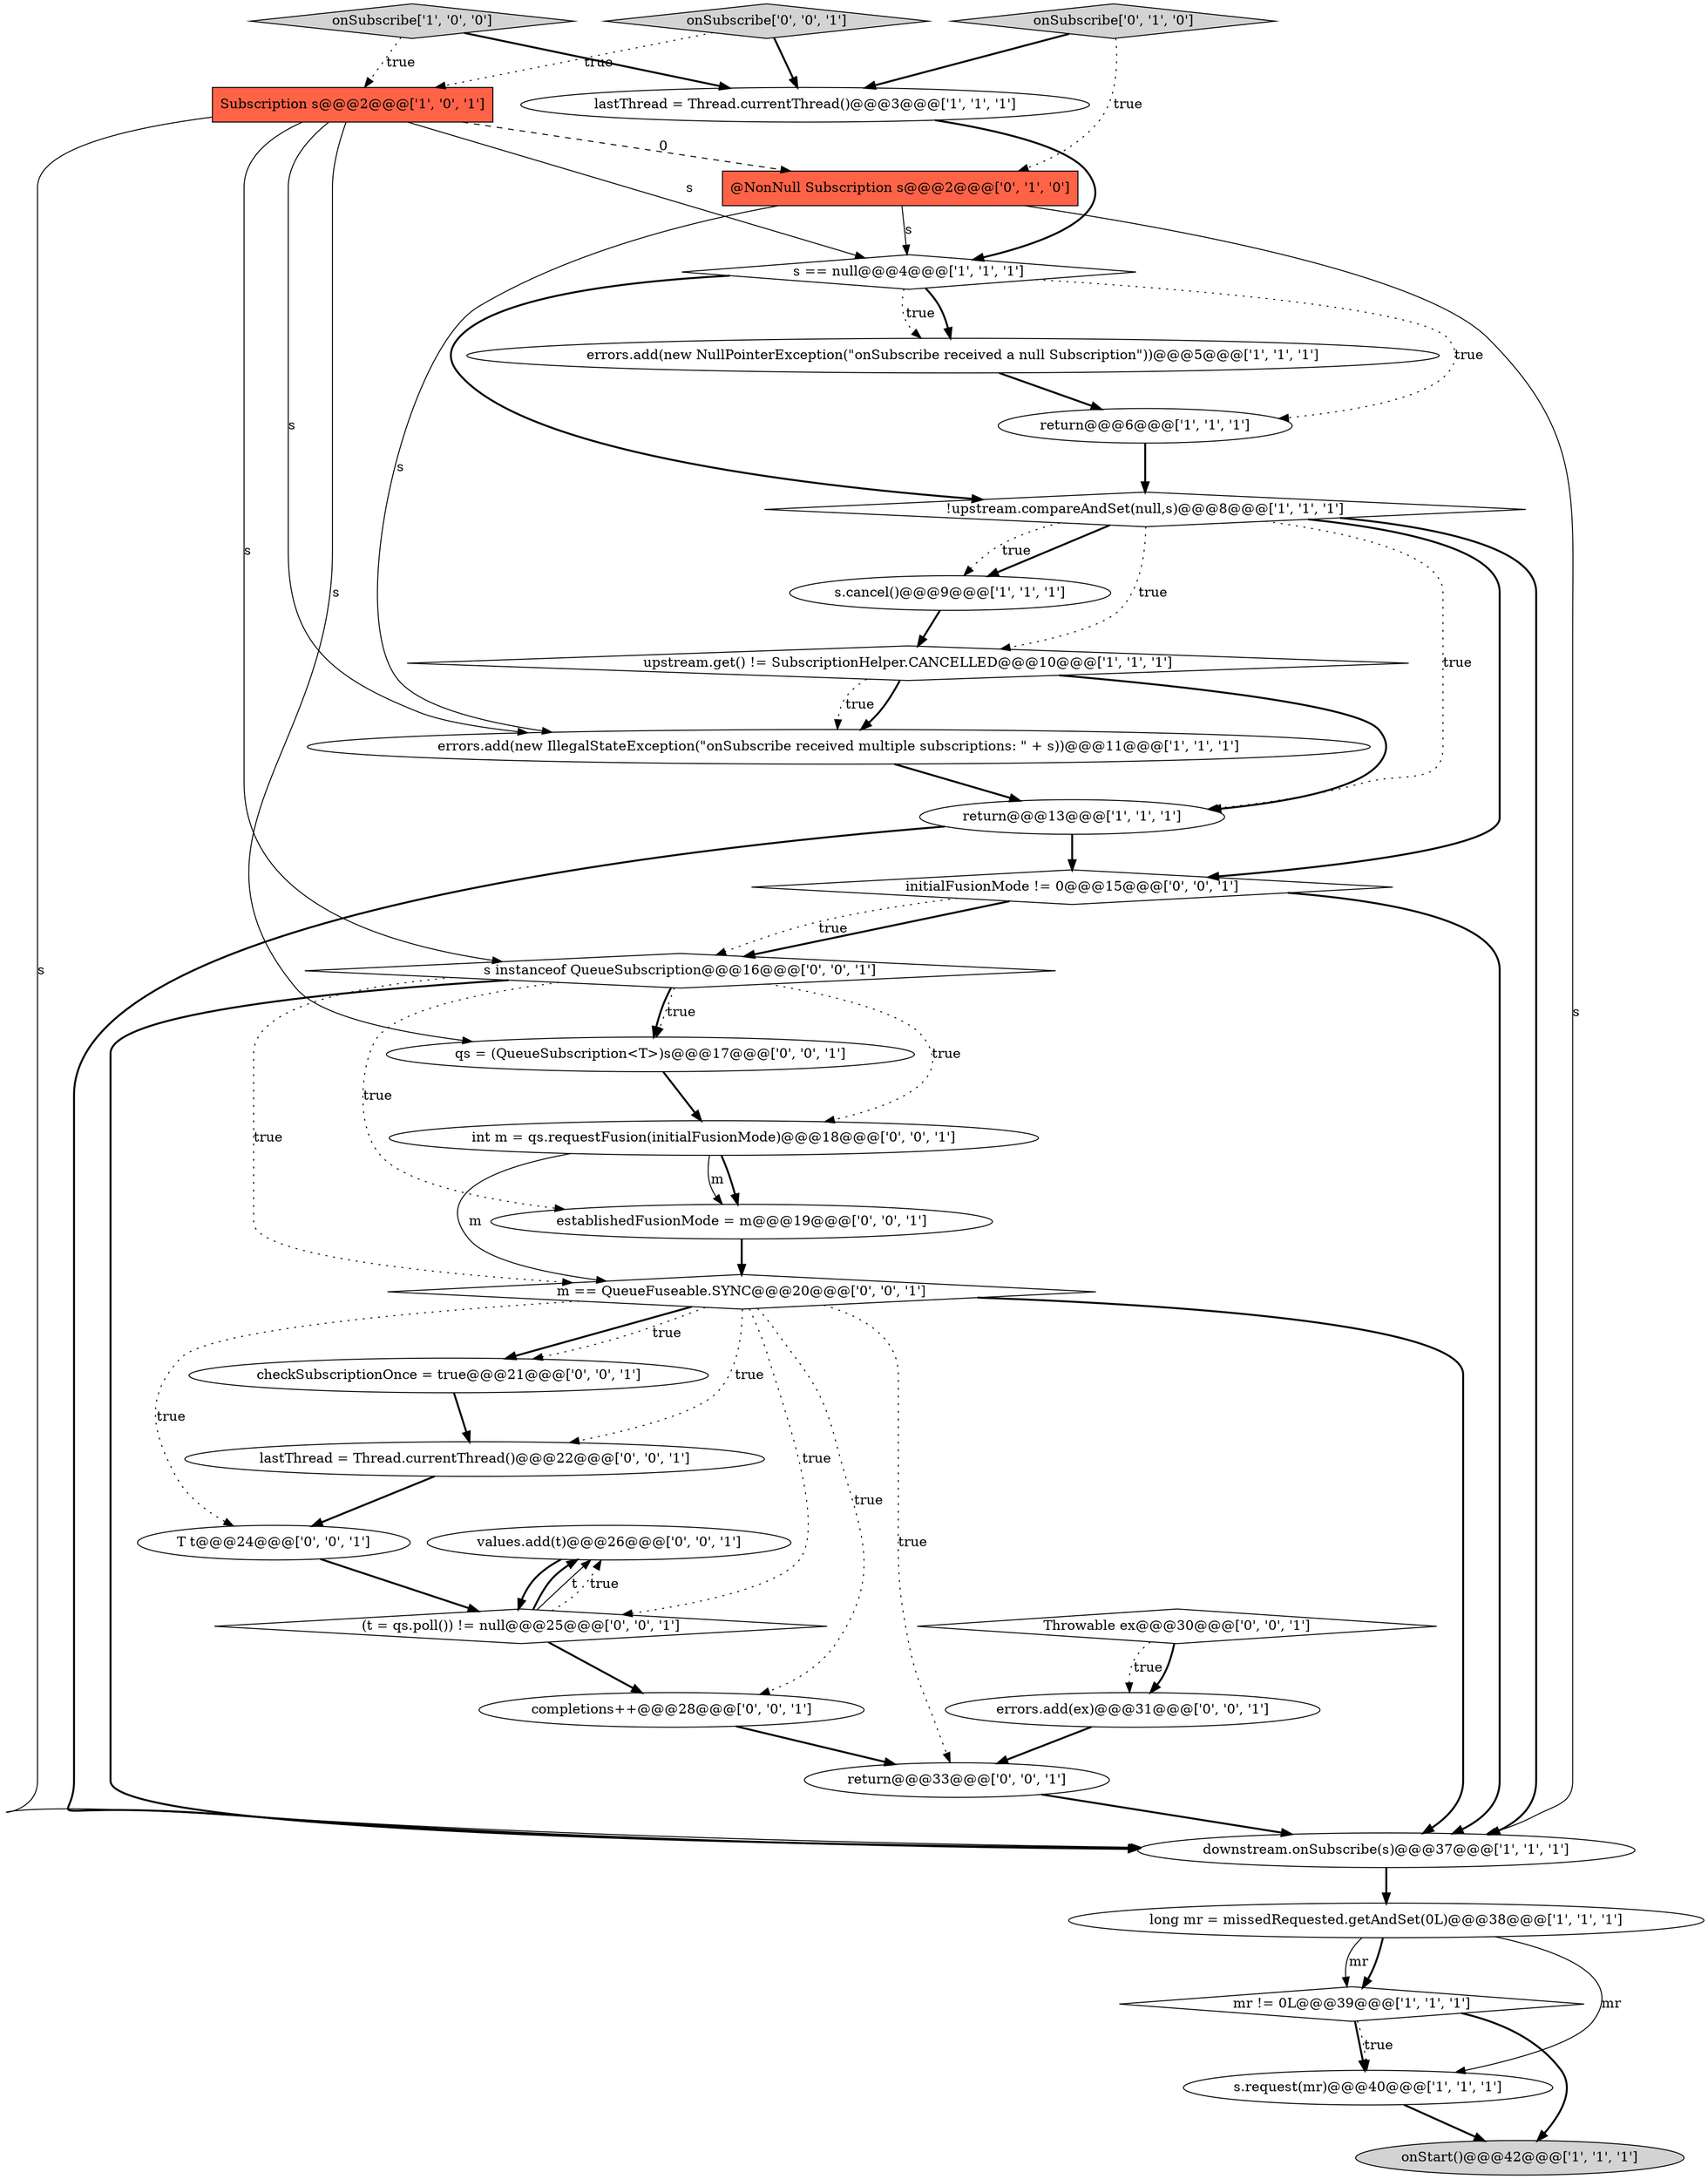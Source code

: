 digraph {
32 [style = filled, label = "values.add(t)@@@26@@@['0', '0', '1']", fillcolor = white, shape = ellipse image = "AAA0AAABBB3BBB"];
33 [style = filled, label = "return@@@33@@@['0', '0', '1']", fillcolor = white, shape = ellipse image = "AAA0AAABBB3BBB"];
4 [style = filled, label = "Subscription s@@@2@@@['1', '0', '1']", fillcolor = tomato, shape = box image = "AAA0AAABBB1BBB"];
0 [style = filled, label = "s.cancel()@@@9@@@['1', '1', '1']", fillcolor = white, shape = ellipse image = "AAA0AAABBB1BBB"];
13 [style = filled, label = "lastThread = Thread.currentThread()@@@3@@@['1', '1', '1']", fillcolor = white, shape = ellipse image = "AAA0AAABBB1BBB"];
6 [style = filled, label = "return@@@13@@@['1', '1', '1']", fillcolor = white, shape = ellipse image = "AAA0AAABBB1BBB"];
16 [style = filled, label = "@NonNull Subscription s@@@2@@@['0', '1', '0']", fillcolor = tomato, shape = box image = "AAA1AAABBB2BBB"];
27 [style = filled, label = "Throwable ex@@@30@@@['0', '0', '1']", fillcolor = white, shape = diamond image = "AAA0AAABBB3BBB"];
9 [style = filled, label = "s == null@@@4@@@['1', '1', '1']", fillcolor = white, shape = diamond image = "AAA0AAABBB1BBB"];
31 [style = filled, label = "errors.add(ex)@@@31@@@['0', '0', '1']", fillcolor = white, shape = ellipse image = "AAA0AAABBB3BBB"];
18 [style = filled, label = "initialFusionMode != 0@@@15@@@['0', '0', '1']", fillcolor = white, shape = diamond image = "AAA0AAABBB3BBB"];
11 [style = filled, label = "errors.add(new IllegalStateException(\"onSubscribe received multiple subscriptions: \" + s))@@@11@@@['1', '1', '1']", fillcolor = white, shape = ellipse image = "AAA0AAABBB1BBB"];
10 [style = filled, label = "upstream.get() != SubscriptionHelper.CANCELLED@@@10@@@['1', '1', '1']", fillcolor = white, shape = diamond image = "AAA0AAABBB1BBB"];
19 [style = filled, label = "lastThread = Thread.currentThread()@@@22@@@['0', '0', '1']", fillcolor = white, shape = ellipse image = "AAA0AAABBB3BBB"];
25 [style = filled, label = "s instanceof QueueSubscription@@@16@@@['0', '0', '1']", fillcolor = white, shape = diamond image = "AAA0AAABBB3BBB"];
2 [style = filled, label = "onStart()@@@42@@@['1', '1', '1']", fillcolor = lightgray, shape = ellipse image = "AAA0AAABBB1BBB"];
20 [style = filled, label = "T t@@@24@@@['0', '0', '1']", fillcolor = white, shape = ellipse image = "AAA0AAABBB3BBB"];
5 [style = filled, label = "return@@@6@@@['1', '1', '1']", fillcolor = white, shape = ellipse image = "AAA0AAABBB1BBB"];
28 [style = filled, label = "onSubscribe['0', '0', '1']", fillcolor = lightgray, shape = diamond image = "AAA0AAABBB3BBB"];
29 [style = filled, label = "qs = (QueueSubscription<T>)s@@@17@@@['0', '0', '1']", fillcolor = white, shape = ellipse image = "AAA0AAABBB3BBB"];
12 [style = filled, label = "!upstream.compareAndSet(null,s)@@@8@@@['1', '1', '1']", fillcolor = white, shape = diamond image = "AAA0AAABBB1BBB"];
14 [style = filled, label = "mr != 0L@@@39@@@['1', '1', '1']", fillcolor = white, shape = diamond image = "AAA0AAABBB1BBB"];
7 [style = filled, label = "downstream.onSubscribe(s)@@@37@@@['1', '1', '1']", fillcolor = white, shape = ellipse image = "AAA0AAABBB1BBB"];
22 [style = filled, label = "m == QueueFuseable.SYNC@@@20@@@['0', '0', '1']", fillcolor = white, shape = diamond image = "AAA0AAABBB3BBB"];
3 [style = filled, label = "errors.add(new NullPointerException(\"onSubscribe received a null Subscription\"))@@@5@@@['1', '1', '1']", fillcolor = white, shape = ellipse image = "AAA0AAABBB1BBB"];
15 [style = filled, label = "onSubscribe['1', '0', '0']", fillcolor = lightgray, shape = diamond image = "AAA0AAABBB1BBB"];
8 [style = filled, label = "s.request(mr)@@@40@@@['1', '1', '1']", fillcolor = white, shape = ellipse image = "AAA0AAABBB1BBB"];
17 [style = filled, label = "onSubscribe['0', '1', '0']", fillcolor = lightgray, shape = diamond image = "AAA0AAABBB2BBB"];
30 [style = filled, label = "completions++@@@28@@@['0', '0', '1']", fillcolor = white, shape = ellipse image = "AAA0AAABBB3BBB"];
23 [style = filled, label = "(t = qs.poll()) != null@@@25@@@['0', '0', '1']", fillcolor = white, shape = diamond image = "AAA0AAABBB3BBB"];
1 [style = filled, label = "long mr = missedRequested.getAndSet(0L)@@@38@@@['1', '1', '1']", fillcolor = white, shape = ellipse image = "AAA0AAABBB1BBB"];
24 [style = filled, label = "establishedFusionMode = m@@@19@@@['0', '0', '1']", fillcolor = white, shape = ellipse image = "AAA0AAABBB3BBB"];
26 [style = filled, label = "checkSubscriptionOnce = true@@@21@@@['0', '0', '1']", fillcolor = white, shape = ellipse image = "AAA0AAABBB3BBB"];
21 [style = filled, label = "int m = qs.requestFusion(initialFusionMode)@@@18@@@['0', '0', '1']", fillcolor = white, shape = ellipse image = "AAA0AAABBB3BBB"];
23->30 [style = bold, label=""];
12->10 [style = dotted, label="true"];
29->21 [style = bold, label=""];
12->0 [style = bold, label=""];
12->7 [style = bold, label=""];
20->23 [style = bold, label=""];
32->23 [style = bold, label=""];
28->13 [style = bold, label=""];
6->18 [style = bold, label=""];
25->29 [style = bold, label=""];
23->32 [style = bold, label=""];
22->23 [style = dotted, label="true"];
22->19 [style = dotted, label="true"];
16->9 [style = solid, label="s"];
27->31 [style = dotted, label="true"];
10->6 [style = bold, label=""];
17->16 [style = dotted, label="true"];
9->5 [style = dotted, label="true"];
16->11 [style = solid, label="s"];
25->29 [style = dotted, label="true"];
22->30 [style = dotted, label="true"];
19->20 [style = bold, label=""];
25->7 [style = bold, label=""];
12->0 [style = dotted, label="true"];
9->3 [style = bold, label=""];
22->20 [style = dotted, label="true"];
21->22 [style = solid, label="m"];
25->21 [style = dotted, label="true"];
18->25 [style = bold, label=""];
14->8 [style = dotted, label="true"];
4->16 [style = dashed, label="0"];
33->7 [style = bold, label=""];
1->8 [style = solid, label="mr"];
10->11 [style = bold, label=""];
21->24 [style = bold, label=""];
11->6 [style = bold, label=""];
21->24 [style = solid, label="m"];
23->32 [style = solid, label="t"];
1->14 [style = bold, label=""];
25->22 [style = dotted, label="true"];
23->32 [style = dotted, label="true"];
3->5 [style = bold, label=""];
15->4 [style = dotted, label="true"];
24->22 [style = bold, label=""];
26->19 [style = bold, label=""];
0->10 [style = bold, label=""];
30->33 [style = bold, label=""];
8->2 [style = bold, label=""];
22->26 [style = bold, label=""];
4->11 [style = solid, label="s"];
16->7 [style = solid, label="s"];
4->29 [style = solid, label="s"];
28->4 [style = dotted, label="true"];
17->13 [style = bold, label=""];
22->7 [style = bold, label=""];
25->24 [style = dotted, label="true"];
14->8 [style = bold, label=""];
15->13 [style = bold, label=""];
12->18 [style = bold, label=""];
18->25 [style = dotted, label="true"];
14->2 [style = bold, label=""];
5->12 [style = bold, label=""];
9->3 [style = dotted, label="true"];
13->9 [style = bold, label=""];
7->1 [style = bold, label=""];
6->7 [style = bold, label=""];
12->6 [style = dotted, label="true"];
10->11 [style = dotted, label="true"];
1->14 [style = solid, label="mr"];
31->33 [style = bold, label=""];
4->25 [style = solid, label="s"];
4->7 [style = solid, label="s"];
27->31 [style = bold, label=""];
4->9 [style = solid, label="s"];
22->33 [style = dotted, label="true"];
9->12 [style = bold, label=""];
22->26 [style = dotted, label="true"];
18->7 [style = bold, label=""];
}

